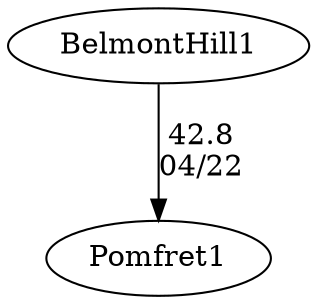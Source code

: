 digraph boys1foursBelmontHill1 {Pomfret1 [URL="boys1foursBelmontHill1Pomfret1.html"];BelmontHill1 [URL="boys1foursBelmontHill1BelmontHill1.html"];BelmontHill1 -> Pomfret1[label="42.8
04/22", weight="58", tooltip="NEIRA Boys Fours,Pomfret v. Belmont Hill			
Distance: 1500M Conditions: Light tailwind which seemed to slightly increase during the races. (ESE, approx 8 to 12 MPH. Comments: Tried to match skill levels within races. Order of races: Fourth Boat, First Boat, Second Boat, Third Boat.
None", URL="http://www.row2k.com/results/resultspage.cfm?UID=B2F202DB1E863BEAA7FCE8F8FE9BAE43&cat=1", random="random"]}
